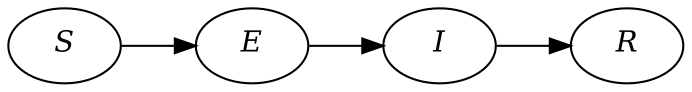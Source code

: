 digraph sir {
         rankdir=LR;
         shape=box;
         S [label=< <I>S</I> >]
         E [label=< <I>E</I> >]
         I [label=< <I>I</I> >]
         R [label=< <I>R</I> >]
         S -> E
         E -> I
         I -> R
 }
